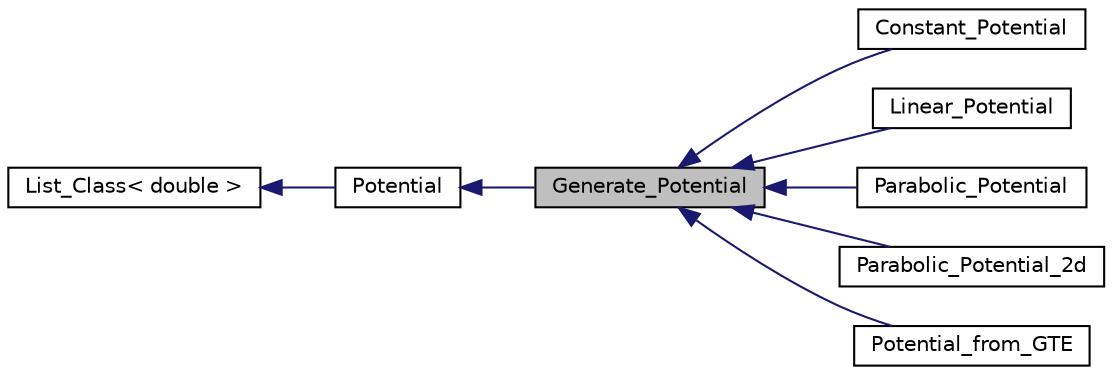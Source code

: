 digraph "Generate_Potential"
{
  edge [fontname="Helvetica",fontsize="10",labelfontname="Helvetica",labelfontsize="10"];
  node [fontname="Helvetica",fontsize="10",shape=record];
  rankdir="LR";
  Node1 [label="Generate_Potential",height=0.2,width=0.4,color="black", fillcolor="grey75", style="filled", fontcolor="black"];
  Node2 -> Node1 [dir="back",color="midnightblue",fontsize="10",style="solid",fontname="Helvetica"];
  Node2 [label="Potential",height=0.2,width=0.4,color="black", fillcolor="white", style="filled",URL="$classPotential.html",tooltip="Structure to store values for the potational on each atom of a given structure. "];
  Node3 -> Node2 [dir="back",color="midnightblue",fontsize="10",style="solid",fontname="Helvetica"];
  Node3 [label="List_Class\< double \>",height=0.2,width=0.4,color="black", fillcolor="white", style="filled",URL="$classList__Class.html"];
  Node1 -> Node4 [dir="back",color="midnightblue",fontsize="10",style="solid",fontname="Helvetica"];
  Node4 [label="Constant_Potential",height=0.2,width=0.4,color="black", fillcolor="white", style="filled",URL="$classConstant__Potential.html"];
  Node1 -> Node5 [dir="back",color="midnightblue",fontsize="10",style="solid",fontname="Helvetica"];
  Node5 [label="Linear_Potential",height=0.2,width=0.4,color="black", fillcolor="white", style="filled",URL="$classLinear__Potential.html"];
  Node1 -> Node6 [dir="back",color="midnightblue",fontsize="10",style="solid",fontname="Helvetica"];
  Node6 [label="Parabolic_Potential",height=0.2,width=0.4,color="black", fillcolor="white", style="filled",URL="$classParabolic__Potential.html"];
  Node1 -> Node7 [dir="back",color="midnightblue",fontsize="10",style="solid",fontname="Helvetica"];
  Node7 [label="Parabolic_Potential_2d",height=0.2,width=0.4,color="black", fillcolor="white", style="filled",URL="$classParabolic__Potential__2d.html"];
  Node1 -> Node8 [dir="back",color="midnightblue",fontsize="10",style="solid",fontname="Helvetica"];
  Node8 [label="Potential_from_GTE",height=0.2,width=0.4,color="black", fillcolor="white", style="filled",URL="$classPotential__from__GTE.html"];
}
